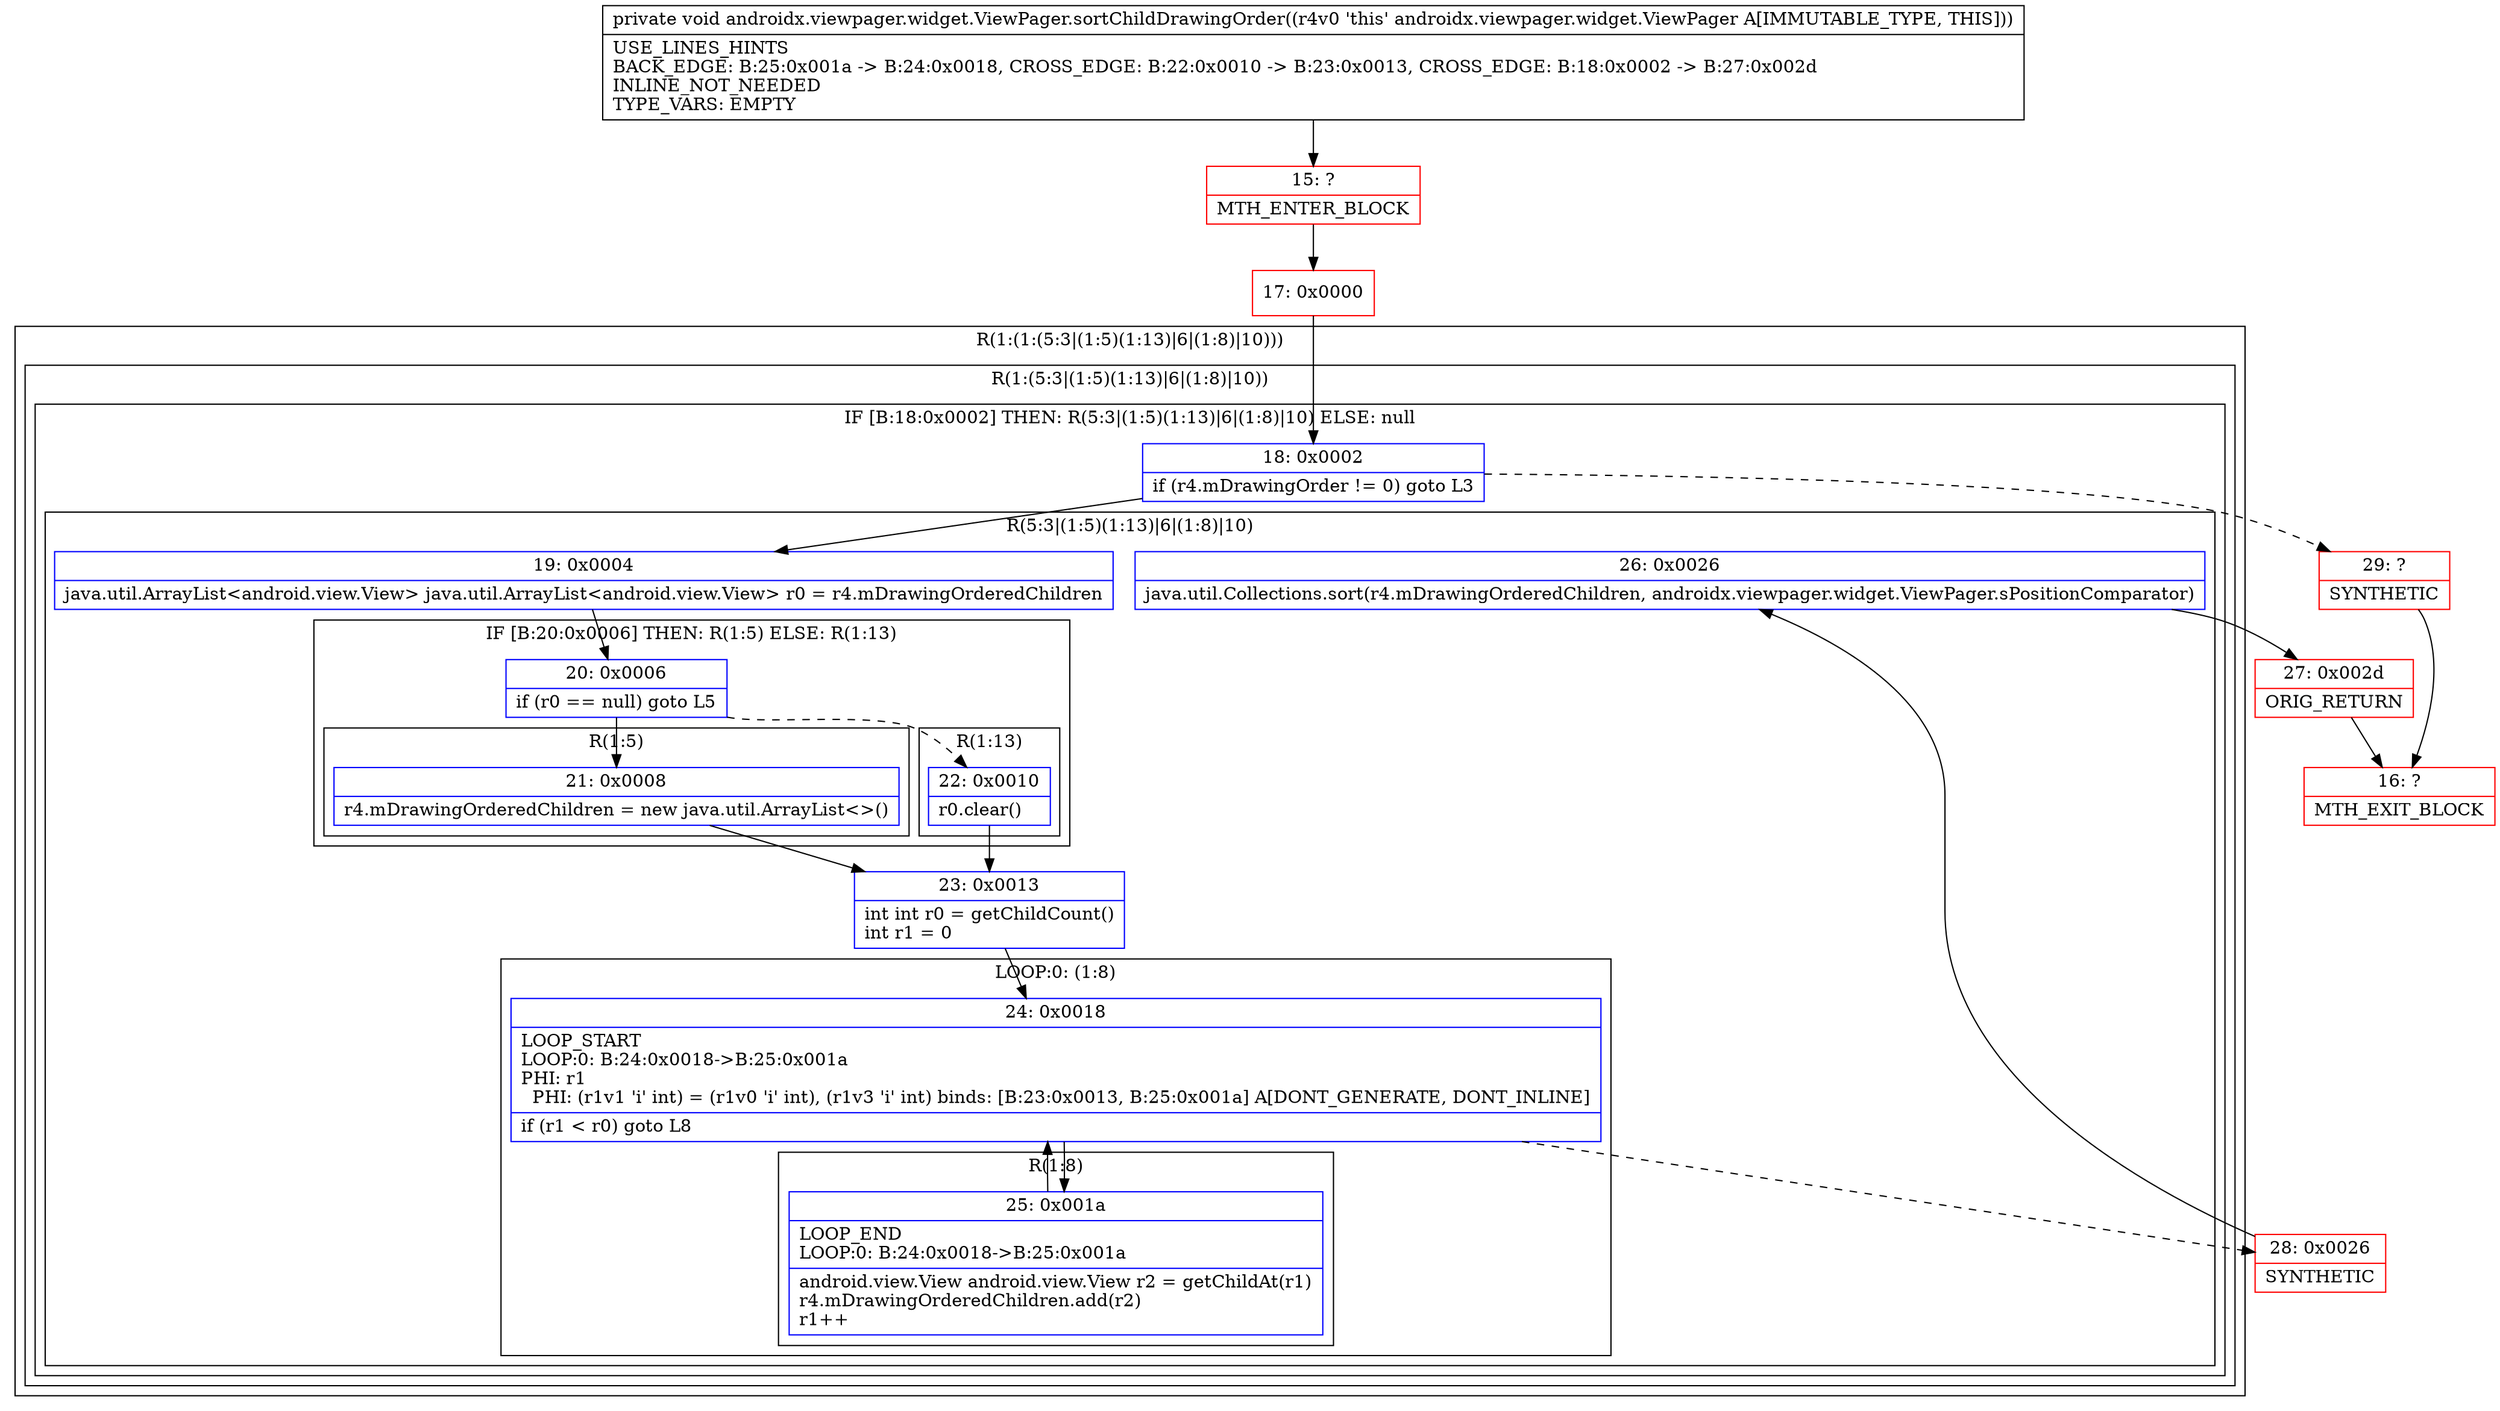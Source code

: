 digraph "CFG forandroidx.viewpager.widget.ViewPager.sortChildDrawingOrder()V" {
subgraph cluster_Region_1994760375 {
label = "R(1:(1:(5:3|(1:5)(1:13)|6|(1:8)|10)))";
node [shape=record,color=blue];
subgraph cluster_Region_1754169203 {
label = "R(1:(5:3|(1:5)(1:13)|6|(1:8)|10))";
node [shape=record,color=blue];
subgraph cluster_IfRegion_2039039417 {
label = "IF [B:18:0x0002] THEN: R(5:3|(1:5)(1:13)|6|(1:8)|10) ELSE: null";
node [shape=record,color=blue];
Node_18 [shape=record,label="{18\:\ 0x0002|if (r4.mDrawingOrder != 0) goto L3\l}"];
subgraph cluster_Region_274978789 {
label = "R(5:3|(1:5)(1:13)|6|(1:8)|10)";
node [shape=record,color=blue];
Node_19 [shape=record,label="{19\:\ 0x0004|java.util.ArrayList\<android.view.View\> java.util.ArrayList\<android.view.View\> r0 = r4.mDrawingOrderedChildren\l}"];
subgraph cluster_IfRegion_1758800422 {
label = "IF [B:20:0x0006] THEN: R(1:5) ELSE: R(1:13)";
node [shape=record,color=blue];
Node_20 [shape=record,label="{20\:\ 0x0006|if (r0 == null) goto L5\l}"];
subgraph cluster_Region_362922119 {
label = "R(1:5)";
node [shape=record,color=blue];
Node_21 [shape=record,label="{21\:\ 0x0008|r4.mDrawingOrderedChildren = new java.util.ArrayList\<\>()\l}"];
}
subgraph cluster_Region_2049976562 {
label = "R(1:13)";
node [shape=record,color=blue];
Node_22 [shape=record,label="{22\:\ 0x0010|r0.clear()\l}"];
}
}
Node_23 [shape=record,label="{23\:\ 0x0013|int int r0 = getChildCount()\lint r1 = 0\l}"];
subgraph cluster_LoopRegion_649411548 {
label = "LOOP:0: (1:8)";
node [shape=record,color=blue];
Node_24 [shape=record,label="{24\:\ 0x0018|LOOP_START\lLOOP:0: B:24:0x0018\-\>B:25:0x001a\lPHI: r1 \l  PHI: (r1v1 'i' int) = (r1v0 'i' int), (r1v3 'i' int) binds: [B:23:0x0013, B:25:0x001a] A[DONT_GENERATE, DONT_INLINE]\l|if (r1 \< r0) goto L8\l}"];
subgraph cluster_Region_686230544 {
label = "R(1:8)";
node [shape=record,color=blue];
Node_25 [shape=record,label="{25\:\ 0x001a|LOOP_END\lLOOP:0: B:24:0x0018\-\>B:25:0x001a\l|android.view.View android.view.View r2 = getChildAt(r1)\lr4.mDrawingOrderedChildren.add(r2)\lr1++\l}"];
}
}
Node_26 [shape=record,label="{26\:\ 0x0026|java.util.Collections.sort(r4.mDrawingOrderedChildren, androidx.viewpager.widget.ViewPager.sPositionComparator)\l}"];
}
}
}
}
Node_15 [shape=record,color=red,label="{15\:\ ?|MTH_ENTER_BLOCK\l}"];
Node_17 [shape=record,color=red,label="{17\:\ 0x0000}"];
Node_28 [shape=record,color=red,label="{28\:\ 0x0026|SYNTHETIC\l}"];
Node_27 [shape=record,color=red,label="{27\:\ 0x002d|ORIG_RETURN\l}"];
Node_16 [shape=record,color=red,label="{16\:\ ?|MTH_EXIT_BLOCK\l}"];
Node_29 [shape=record,color=red,label="{29\:\ ?|SYNTHETIC\l}"];
MethodNode[shape=record,label="{private void androidx.viewpager.widget.ViewPager.sortChildDrawingOrder((r4v0 'this' androidx.viewpager.widget.ViewPager A[IMMUTABLE_TYPE, THIS]))  | USE_LINES_HINTS\lBACK_EDGE: B:25:0x001a \-\> B:24:0x0018, CROSS_EDGE: B:22:0x0010 \-\> B:23:0x0013, CROSS_EDGE: B:18:0x0002 \-\> B:27:0x002d\lINLINE_NOT_NEEDED\lTYPE_VARS: EMPTY\l}"];
MethodNode -> Node_15;Node_18 -> Node_19;
Node_18 -> Node_29[style=dashed];
Node_19 -> Node_20;
Node_20 -> Node_21;
Node_20 -> Node_22[style=dashed];
Node_21 -> Node_23;
Node_22 -> Node_23;
Node_23 -> Node_24;
Node_24 -> Node_25;
Node_24 -> Node_28[style=dashed];
Node_25 -> Node_24;
Node_26 -> Node_27;
Node_15 -> Node_17;
Node_17 -> Node_18;
Node_28 -> Node_26;
Node_27 -> Node_16;
Node_29 -> Node_16;
}

